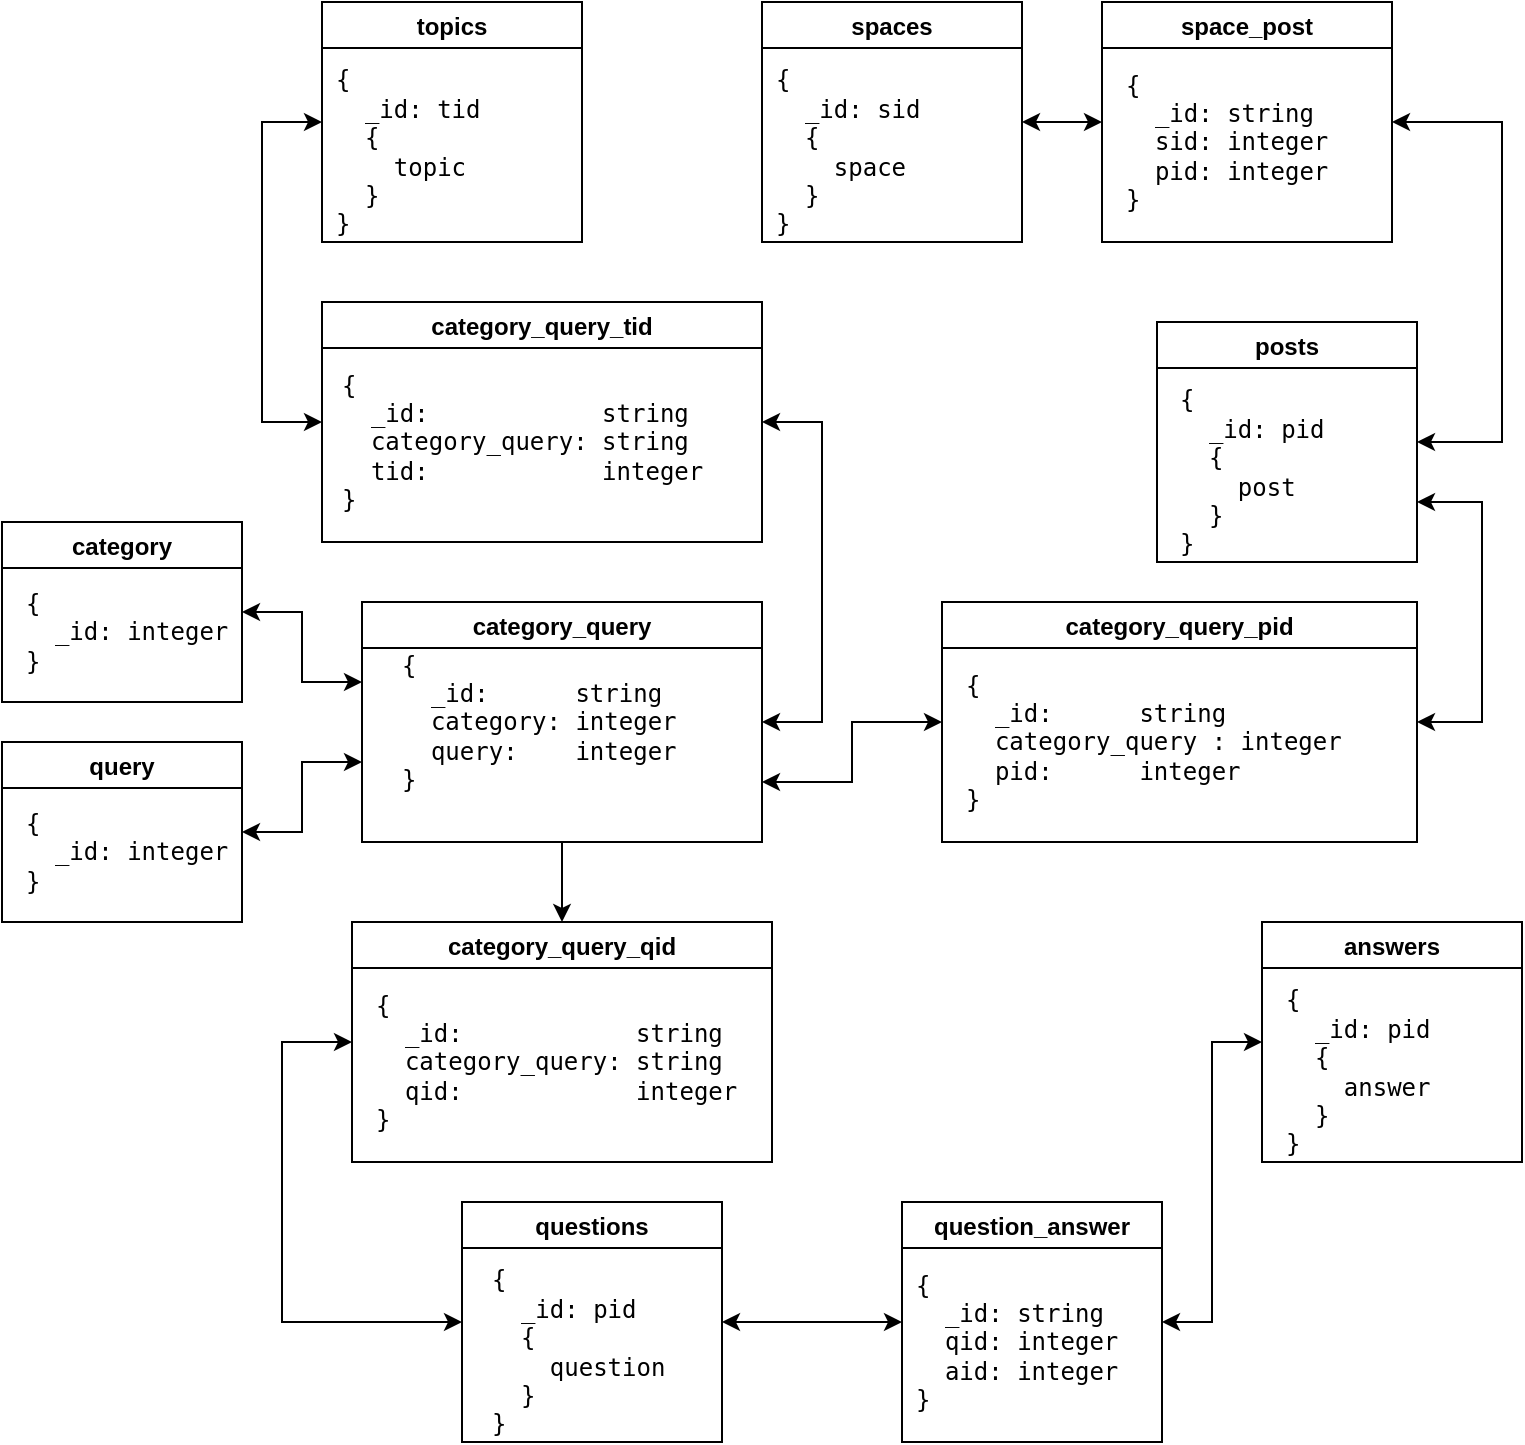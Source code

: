 <mxfile>
    <diagram id="46sWiYpx2wrklKaFb7Pu" name="Page-1">
        <mxGraphModel dx="946" dy="511" grid="1" gridSize="10" guides="1" tooltips="1" connect="1" arrows="1" fold="1" page="1" pageScale="1" pageWidth="850" pageHeight="1100" math="0" shadow="0">
            <root>
                <mxCell id="0"/>
                <mxCell id="1" parent="0"/>
                <mxCell id="32" style="edgeStyle=elbowEdgeStyle;html=1;exitX=1;exitY=0.5;exitDx=0;exitDy=0;fontFamily=Helvetica;rounded=0;startArrow=classic;startFill=1;" edge="1" parent="1" source="2">
                    <mxGeometry relative="1" as="geometry">
                        <mxPoint x="200" y="390" as="targetPoint"/>
                    </mxGeometry>
                </mxCell>
                <mxCell id="2" value="category" style="swimlane;" vertex="1" parent="1">
                    <mxGeometry x="20" y="310" width="120" height="90" as="geometry"/>
                </mxCell>
                <mxCell id="4" value="{&lt;br&gt;&lt;div&gt;&lt;span&gt;&amp;nbsp; _id: integer&lt;/span&gt;&lt;/div&gt;}" style="text;html=1;align=left;verticalAlign=middle;resizable=0;points=[];autosize=1;strokeColor=none;fillColor=none;fontFamily=monospace;fontSource=https%3A%2F%2Ffonts.googleapis.com%2Fcss%3Ffamily%3Dmonospace;" vertex="1" parent="2">
                    <mxGeometry x="10" y="30" width="80" height="50" as="geometry"/>
                </mxCell>
                <mxCell id="35" style="edgeStyle=elbowEdgeStyle;rounded=0;html=1;exitX=1;exitY=0.5;exitDx=0;exitDy=0;entryX=0;entryY=0.5;entryDx=0;entryDy=0;fontFamily=Helvetica;startArrow=classic;startFill=1;" edge="1" parent="1" source="5" target="7">
                    <mxGeometry relative="1" as="geometry"/>
                </mxCell>
                <mxCell id="5" value="questions" style="swimlane;" vertex="1" parent="1">
                    <mxGeometry x="250" y="650" width="130" height="120" as="geometry"/>
                </mxCell>
                <mxCell id="6" value="{&lt;br&gt;&amp;nbsp; _id: pid&lt;br&gt;&amp;nbsp; {&lt;br&gt;&amp;nbsp; &amp;nbsp; question&lt;br&gt;&amp;nbsp; }&lt;br&gt;}" style="text;html=1;align=left;verticalAlign=middle;resizable=0;points=[];autosize=1;strokeColor=none;fillColor=none;fontFamily=monospace;fontSource=https%3A%2F%2Ffonts.googleapis.com%2Fcss%3Ffamily%3Dmonospace;" vertex="1" parent="5">
                    <mxGeometry x="12.5" y="30" width="100" height="90" as="geometry"/>
                </mxCell>
                <mxCell id="44" style="edgeStyle=elbowEdgeStyle;rounded=0;html=1;exitX=1;exitY=0.5;exitDx=0;exitDy=0;entryX=0;entryY=0.5;entryDx=0;entryDy=0;fontFamily=Helvetica;startArrow=classic;startFill=1;" edge="1" parent="1" source="7" target="9">
                    <mxGeometry relative="1" as="geometry"/>
                </mxCell>
                <mxCell id="7" value="question_answer" style="swimlane;" vertex="1" parent="1">
                    <mxGeometry x="470" y="650" width="130" height="120" as="geometry"/>
                </mxCell>
                <mxCell id="8" value="{&lt;br&gt;&amp;nbsp; _id: string&lt;br&gt;&amp;nbsp; qid: integer&lt;br&gt;&amp;nbsp; aid: integer&lt;br&gt;}" style="text;html=1;align=left;verticalAlign=middle;resizable=0;points=[];autosize=1;strokeColor=none;fillColor=none;fontFamily=monospace;fontSource=https%3A%2F%2Ffonts.googleapis.com%2Fcss%3Ffamily%3Dmonospace;" vertex="1" parent="7">
                    <mxGeometry x="5" y="30" width="120" height="80" as="geometry"/>
                </mxCell>
                <mxCell id="9" value="answers" style="swimlane;" vertex="1" parent="1">
                    <mxGeometry x="650" y="510" width="130" height="120" as="geometry"/>
                </mxCell>
                <mxCell id="10" value="{&lt;br&gt;&amp;nbsp; _id: pid&lt;br&gt;&amp;nbsp; {&lt;br&gt;&amp;nbsp; &amp;nbsp; answer&lt;br&gt;&amp;nbsp; }&lt;br&gt;}" style="text;html=1;align=left;verticalAlign=middle;resizable=0;points=[];autosize=1;strokeColor=none;fillColor=none;fontFamily=monospace;fontSource=https%3A%2F%2Ffonts.googleapis.com%2Fcss%3Ffamily%3Dmonospace;" vertex="1" parent="9">
                    <mxGeometry x="10" y="30" width="90" height="90" as="geometry"/>
                </mxCell>
                <mxCell id="33" style="edgeStyle=elbowEdgeStyle;html=1;exitX=1;exitY=0.5;exitDx=0;exitDy=0;fontFamily=Helvetica;rounded=0;startArrow=classic;startFill=1;" edge="1" parent="1" source="11">
                    <mxGeometry relative="1" as="geometry">
                        <mxPoint x="200" y="430" as="targetPoint"/>
                    </mxGeometry>
                </mxCell>
                <mxCell id="11" value="query" style="swimlane;" vertex="1" parent="1">
                    <mxGeometry x="20" y="420" width="120" height="90" as="geometry"/>
                </mxCell>
                <mxCell id="12" value="{&lt;br&gt;&amp;nbsp; _id: integer&lt;br&gt;}" style="text;html=1;align=left;verticalAlign=middle;resizable=0;points=[];autosize=1;strokeColor=none;fillColor=none;fontFamily=monospace;fontSource=https%3A%2F%2Ffonts.googleapis.com%2Fcss%3Ffamily%3Dmonospace;" vertex="1" parent="11">
                    <mxGeometry x="10" y="30" width="80" height="50" as="geometry"/>
                </mxCell>
                <mxCell id="36" style="edgeStyle=elbowEdgeStyle;rounded=0;html=1;exitX=0.5;exitY=1;exitDx=0;exitDy=0;entryX=0.5;entryY=0;entryDx=0;entryDy=0;fontFamily=Helvetica;" edge="1" parent="1" source="13" target="15">
                    <mxGeometry relative="1" as="geometry"/>
                </mxCell>
                <mxCell id="37" style="edgeStyle=elbowEdgeStyle;rounded=0;html=1;exitX=1;exitY=0.75;exitDx=0;exitDy=0;entryX=0;entryY=0.5;entryDx=0;entryDy=0;fontFamily=Helvetica;startArrow=classic;startFill=1;" edge="1" parent="1" source="13" target="26">
                    <mxGeometry relative="1" as="geometry"/>
                </mxCell>
                <mxCell id="39" style="edgeStyle=elbowEdgeStyle;rounded=0;html=1;exitX=1;exitY=0.5;exitDx=0;exitDy=0;entryX=1;entryY=0.5;entryDx=0;entryDy=0;fontFamily=Helvetica;startArrow=classic;startFill=1;" edge="1" parent="1" source="13" target="20">
                    <mxGeometry relative="1" as="geometry">
                        <Array as="points">
                            <mxPoint x="430" y="340"/>
                        </Array>
                    </mxGeometry>
                </mxCell>
                <mxCell id="13" value="category_query" style="swimlane;" vertex="1" parent="1">
                    <mxGeometry x="200" y="350" width="200" height="120" as="geometry"/>
                </mxCell>
                <mxCell id="17" value="&lt;div&gt;{&lt;br&gt;&amp;nbsp; _id:&amp;nbsp; &amp;nbsp; &amp;nbsp; string&lt;br&gt;&amp;nbsp; category: integer&lt;/div&gt;&lt;div&gt;&amp;nbsp; query:&amp;nbsp; &amp;nbsp; integer&lt;/div&gt;&lt;div&gt;}&lt;/div&gt;" style="text;html=1;align=left;verticalAlign=middle;resizable=0;points=[];autosize=1;strokeColor=none;fillColor=none;fontFamily=monospace;fontSource=https%3A%2F%2Ffonts.googleapis.com%2Fcss%3Ffamily%3Dmonospace;" vertex="1" parent="13">
                    <mxGeometry x="17.5" y="20" width="150" height="80" as="geometry"/>
                </mxCell>
                <mxCell id="34" style="edgeStyle=elbowEdgeStyle;rounded=0;html=1;exitX=0;exitY=0.5;exitDx=0;exitDy=0;entryX=0;entryY=0.5;entryDx=0;entryDy=0;fontFamily=Helvetica;startArrow=classic;startFill=1;" edge="1" parent="1" source="15" target="5">
                    <mxGeometry relative="1" as="geometry">
                        <Array as="points">
                            <mxPoint x="160" y="620"/>
                        </Array>
                    </mxGeometry>
                </mxCell>
                <mxCell id="15" value="category_query_qid" style="swimlane;" vertex="1" parent="1">
                    <mxGeometry x="195" y="510" width="210" height="120" as="geometry"/>
                </mxCell>
                <mxCell id="16" value="{&lt;br&gt;&amp;nbsp; _id:&amp;nbsp; &amp;nbsp; &amp;nbsp; &amp;nbsp; &amp;nbsp; &amp;nbsp; string&lt;br&gt;&amp;nbsp; category_query: string&lt;br&gt;&amp;nbsp; qid:&amp;nbsp; &amp;nbsp; &amp;nbsp; &amp;nbsp; &amp;nbsp; &amp;nbsp; integer&lt;br&gt;}" style="text;html=1;align=left;verticalAlign=middle;resizable=0;points=[];autosize=1;strokeColor=none;fillColor=none;fontFamily=monospace;fontSource=https%3A%2F%2Ffonts.googleapis.com%2Fcss%3Ffamily%3Dmonospace;" vertex="1" parent="15">
                    <mxGeometry x="10" y="30" width="200" height="80" as="geometry"/>
                </mxCell>
                <mxCell id="42" style="edgeStyle=elbowEdgeStyle;rounded=0;html=1;exitX=0;exitY=0.5;exitDx=0;exitDy=0;entryX=1;entryY=0.5;entryDx=0;entryDy=0;fontFamily=Helvetica;startArrow=classic;startFill=1;" edge="1" parent="1" source="18" target="22">
                    <mxGeometry relative="1" as="geometry"/>
                </mxCell>
                <mxCell id="18" value="space_post" style="swimlane;" vertex="1" parent="1">
                    <mxGeometry x="570" y="50" width="145" height="120" as="geometry"/>
                </mxCell>
                <mxCell id="19" value="{&lt;br&gt;&amp;nbsp; _id: string&lt;br&gt;&amp;nbsp; sid: integer&lt;br&gt;&amp;nbsp; pid: integer&lt;br&gt;}" style="text;html=1;align=left;verticalAlign=middle;resizable=0;points=[];autosize=1;strokeColor=none;fillColor=none;fontFamily=monospace;fontSource=https%3A%2F%2Ffonts.googleapis.com%2Fcss%3Ffamily%3Dmonospace;" vertex="1" parent="18">
                    <mxGeometry x="10" y="30" width="120" height="80" as="geometry"/>
                </mxCell>
                <mxCell id="40" style="edgeStyle=elbowEdgeStyle;rounded=0;html=1;exitX=0;exitY=0.5;exitDx=0;exitDy=0;entryX=0;entryY=0.5;entryDx=0;entryDy=0;fontFamily=Helvetica;startArrow=classic;startFill=1;" edge="1" parent="1" source="20" target="24">
                    <mxGeometry relative="1" as="geometry">
                        <Array as="points">
                            <mxPoint x="150" y="185"/>
                        </Array>
                    </mxGeometry>
                </mxCell>
                <mxCell id="20" value="category_query_tid" style="swimlane;" vertex="1" parent="1">
                    <mxGeometry x="180" y="200" width="220" height="120" as="geometry"/>
                </mxCell>
                <mxCell id="21" value="{&lt;br&gt;&amp;nbsp; _id:&amp;nbsp; &amp;nbsp; &amp;nbsp; &amp;nbsp; &amp;nbsp; &amp;nbsp; string&lt;br&gt;&amp;nbsp; category_query: string&lt;br&gt;&amp;nbsp; tid:&amp;nbsp; &amp;nbsp; &amp;nbsp; &amp;nbsp; &amp;nbsp; &amp;nbsp; integer&lt;br&gt;}" style="text;html=1;align=left;verticalAlign=middle;resizable=0;points=[];autosize=1;strokeColor=none;fillColor=none;fontFamily=monospace;fontSource=https%3A%2F%2Ffonts.googleapis.com%2Fcss%3Ffamily%3Dmonospace;" vertex="1" parent="20">
                    <mxGeometry x="7.5" y="30" width="200" height="80" as="geometry"/>
                </mxCell>
                <mxCell id="22" value="spaces" style="swimlane;" vertex="1" parent="1">
                    <mxGeometry x="400" y="50" width="130" height="120" as="geometry"/>
                </mxCell>
                <mxCell id="23" value="{&lt;br&gt;&amp;nbsp; _id: sid&lt;br&gt;&amp;nbsp; {&lt;br&gt;&amp;nbsp; &amp;nbsp; space&lt;br&gt;&amp;nbsp; }&lt;br&gt;}" style="text;html=1;align=left;verticalAlign=middle;resizable=0;points=[];autosize=1;strokeColor=none;fillColor=none;fontFamily=monospace;fontSource=https%3A%2F%2Ffonts.googleapis.com%2Fcss%3Ffamily%3Dmonospace;" vertex="1" parent="22">
                    <mxGeometry x="5" y="30" width="90" height="90" as="geometry"/>
                </mxCell>
                <mxCell id="24" value="topics" style="swimlane;" vertex="1" parent="1">
                    <mxGeometry x="180" y="50" width="130" height="120" as="geometry"/>
                </mxCell>
                <mxCell id="25" value="{&lt;br&gt;&amp;nbsp; _id: tid&lt;br&gt;&amp;nbsp; {&lt;br&gt;&amp;nbsp; &amp;nbsp; topic&lt;br&gt;&amp;nbsp; }&lt;br&gt;}" style="text;html=1;align=left;verticalAlign=middle;resizable=0;points=[];autosize=1;strokeColor=none;fillColor=none;fontFamily=monospace;fontSource=https%3A%2F%2Ffonts.googleapis.com%2Fcss%3Ffamily%3Dmonospace;" vertex="1" parent="24">
                    <mxGeometry x="5" y="30" width="90" height="90" as="geometry"/>
                </mxCell>
                <mxCell id="41" style="edgeStyle=elbowEdgeStyle;rounded=0;html=1;exitX=1;exitY=0.5;exitDx=0;exitDy=0;entryX=1;entryY=0.75;entryDx=0;entryDy=0;fontFamily=Helvetica;startArrow=classic;startFill=1;" edge="1" parent="1" source="26" target="28">
                    <mxGeometry relative="1" as="geometry">
                        <Array as="points">
                            <mxPoint x="760" y="340"/>
                        </Array>
                    </mxGeometry>
                </mxCell>
                <mxCell id="26" value="category_query_pid" style="swimlane;" vertex="1" parent="1">
                    <mxGeometry x="490" y="350" width="237.5" height="120" as="geometry"/>
                </mxCell>
                <mxCell id="27" value="&lt;div&gt;{&lt;br&gt;&amp;nbsp; _id:&amp;nbsp; &amp;nbsp; &amp;nbsp; string&lt;br&gt;&amp;nbsp; category_query : integer&lt;/div&gt;&lt;div&gt;&amp;nbsp; pid:&amp;nbsp; &amp;nbsp; &amp;nbsp; integer&lt;/div&gt;&lt;div&gt;}&lt;/div&gt;" style="text;html=1;align=left;verticalAlign=middle;resizable=0;points=[];autosize=1;strokeColor=none;fillColor=none;fontFamily=monospace;fontSource=https%3A%2F%2Ffonts.googleapis.com%2Fcss%3Ffamily%3Dmonospace;" vertex="1" parent="26">
                    <mxGeometry x="10" y="30" width="200" height="80" as="geometry"/>
                </mxCell>
                <mxCell id="43" style="edgeStyle=elbowEdgeStyle;rounded=0;html=1;exitX=1;exitY=0.5;exitDx=0;exitDy=0;entryX=1;entryY=0.5;entryDx=0;entryDy=0;fontFamily=Helvetica;startArrow=classic;startFill=1;" edge="1" parent="1" source="28" target="18">
                    <mxGeometry relative="1" as="geometry">
                        <Array as="points">
                            <mxPoint x="770" y="200"/>
                        </Array>
                    </mxGeometry>
                </mxCell>
                <mxCell id="28" value="posts" style="swimlane;" vertex="1" parent="1">
                    <mxGeometry x="597.5" y="210" width="130" height="120" as="geometry"/>
                </mxCell>
                <mxCell id="29" value="{&lt;br&gt;&amp;nbsp; _id: pid&lt;br&gt;&amp;nbsp; {&lt;br&gt;&amp;nbsp; &amp;nbsp; post&lt;br&gt;&amp;nbsp; }&lt;br&gt;}" style="text;html=1;align=left;verticalAlign=middle;resizable=0;points=[];autosize=1;strokeColor=none;fillColor=none;fontFamily=monospace;fontSource=https%3A%2F%2Ffonts.googleapis.com%2Fcss%3Ffamily%3Dmonospace;" vertex="1" parent="28">
                    <mxGeometry x="9" y="30" width="90" height="90" as="geometry"/>
                </mxCell>
            </root>
        </mxGraphModel>
    </diagram>
</mxfile>
